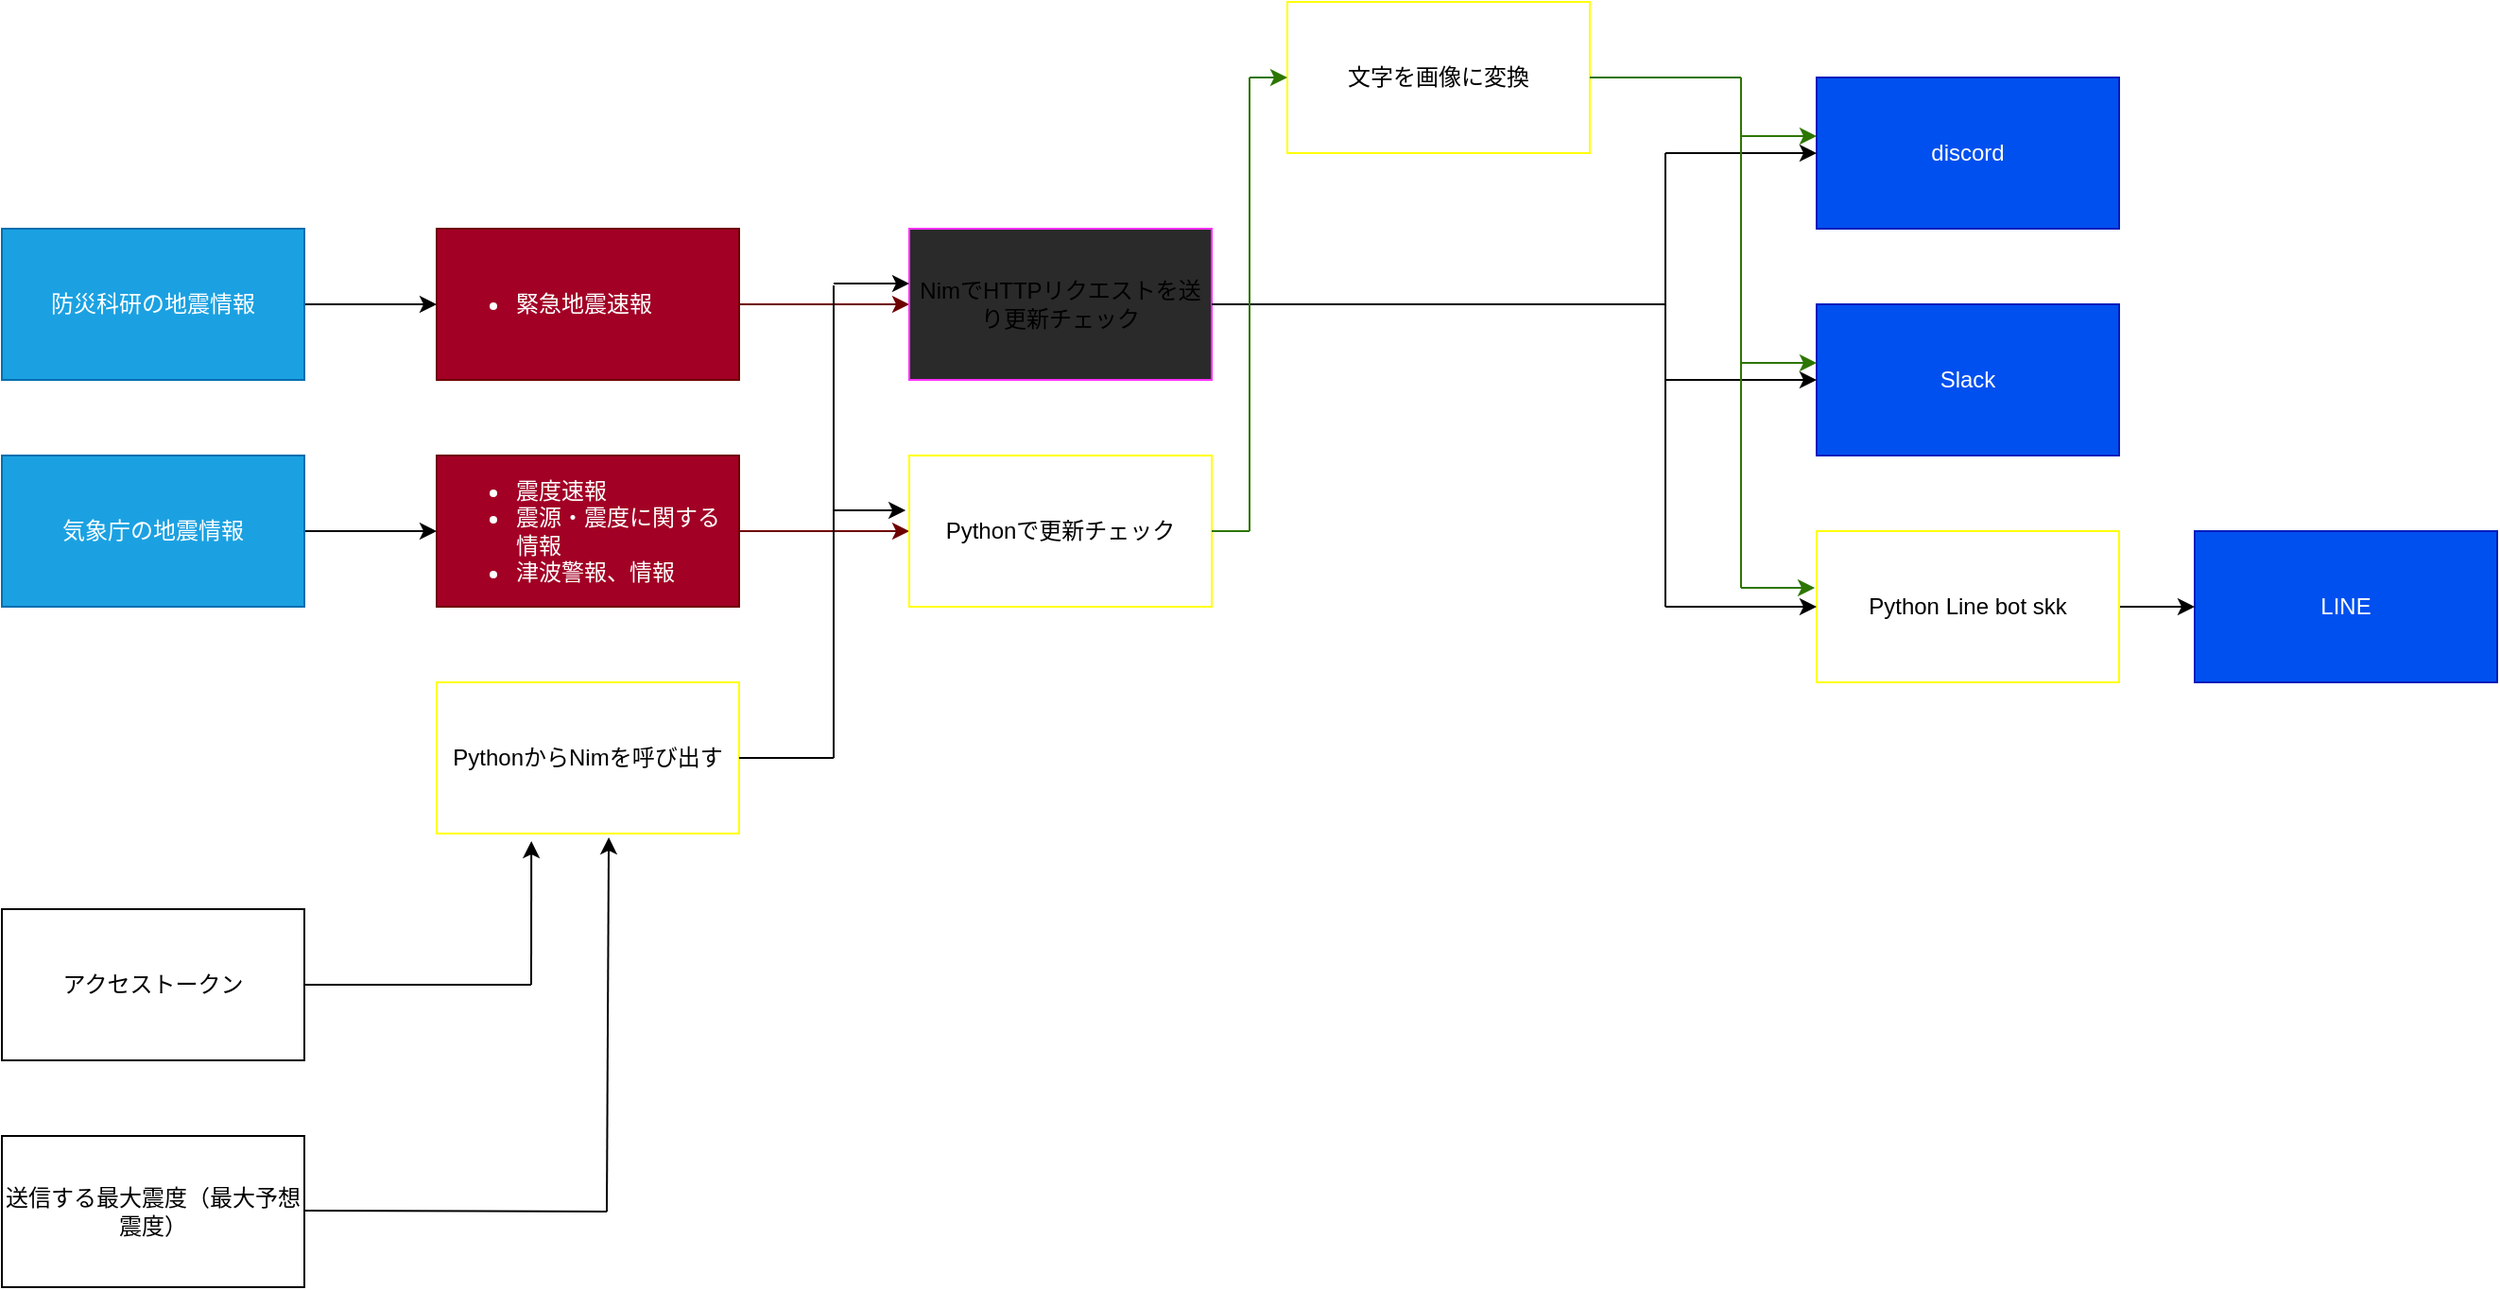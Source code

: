 <mxfile version="13.1.3">
    <diagram id="6hGFLwfOUW9BJ-s0fimq" name="Page-1">
        <mxGraphModel dx="1283" dy="849" grid="1" gridSize="10" guides="1" tooltips="1" connect="1" arrows="1" fold="1" page="1" pageScale="1" pageWidth="1500" pageHeight="1169" math="0" shadow="0">
            <root>
                <mxCell id="0"/>
                <mxCell id="1" parent="0"/>
                <mxCell id="7" value="" style="edgeStyle=none;rounded=0;orthogonalLoop=1;jettySize=auto;html=1;" edge="1" parent="1" source="2" target="5">
                    <mxGeometry relative="1" as="geometry"/>
                </mxCell>
                <mxCell id="2" value="防災科研の地震情報" style="rounded=0;whiteSpace=wrap;html=1;fillColor=#1ba1e2;strokeColor=#006EAF;fontColor=#ffffff;" vertex="1" parent="1">
                    <mxGeometry x="40" y="160" width="160" height="80" as="geometry"/>
                </mxCell>
                <mxCell id="8" value="" style="edgeStyle=none;rounded=0;orthogonalLoop=1;jettySize=auto;html=1;" edge="1" parent="1" source="3" target="6">
                    <mxGeometry relative="1" as="geometry"/>
                </mxCell>
                <mxCell id="3" value="気象庁の地震情報" style="rounded=0;whiteSpace=wrap;html=1;fillColor=#1ba1e2;strokeColor=#006EAF;fontColor=#ffffff;" vertex="1" parent="1">
                    <mxGeometry x="40" y="280" width="160" height="80" as="geometry"/>
                </mxCell>
                <mxCell id="15" value="" style="edgeStyle=none;rounded=0;orthogonalLoop=1;jettySize=auto;html=1;entryX=0;entryY=0.5;entryDx=0;entryDy=0;exitX=1;exitY=0.5;exitDx=0;exitDy=0;fillColor=#a20025;strokeColor=#6F0000;" edge="1" parent="1" source="5" target="12">
                    <mxGeometry relative="1" as="geometry">
                        <mxPoint x="510" y="200" as="targetPoint"/>
                    </mxGeometry>
                </mxCell>
                <mxCell id="5" value="&lt;ul&gt;&lt;li&gt;緊急地震速報&lt;span style=&quot;color: rgba(0 , 0 , 0 , 0) ; font-family: monospace ; font-size: 0px&quot;&gt;%3CmxGraphModel%3E%3Croot%3E%3CmxCell%20id%3D%220%22%2F%3E%3CmxCell%20id%3D%221%22%20parent%3D%220%22%2F%3E%3CmxCell%20id%3D%222%22%20value%3D%22%22%20style%3D%22rounded%3D0%3BwhiteSpace%3Dwrap%3Bhtml%3D1%3B%22%20vertex%3D%221%22%20parent%3D%221%22%3E%3CmxGeometry%20x%3D%2240%22%20y%3D%2280%22%20width%3D%22160%22%20height%3D%2280%22%20as%3D%22geometry%22%2F%3E%3C%2FmxCell%3E%3C%2Froot%3E%3C%2FmxGraphModel%3E&lt;/span&gt;&lt;/li&gt;&lt;/ul&gt;" style="rounded=0;whiteSpace=wrap;html=1;align=left;fillColor=#a20025;strokeColor=#6F0000;fontColor=#ffffff;" vertex="1" parent="1">
                    <mxGeometry x="270" y="160" width="160" height="80" as="geometry"/>
                </mxCell>
                <mxCell id="20" value="" style="edgeStyle=none;rounded=0;orthogonalLoop=1;jettySize=auto;html=1;entryX=0;entryY=0.5;entryDx=0;entryDy=0;fillColor=#a20025;strokeColor=#6F0000;" edge="1" parent="1" source="6" target="16">
                    <mxGeometry relative="1" as="geometry">
                        <mxPoint x="510" y="320" as="targetPoint"/>
                    </mxGeometry>
                </mxCell>
                <mxCell id="6" value="&lt;ul&gt;&lt;li&gt;震度速報&lt;/li&gt;&lt;li&gt;震源・震度に関する情報&amp;nbsp;&lt;/li&gt;&lt;li&gt;津波警報、情報&lt;/li&gt;&lt;/ul&gt;" style="rounded=0;whiteSpace=wrap;html=1;align=left;fillColor=#a20025;strokeColor=#6F0000;fontColor=#ffffff;" vertex="1" parent="1">
                    <mxGeometry x="270" y="280" width="160" height="80" as="geometry"/>
                </mxCell>
                <mxCell id="12" value="NimでHTTPリクエストを送り更新チェック" style="rounded=0;whiteSpace=wrap;html=1;fillColor=#2A2A2A;strokeColor=#FF33FF;" vertex="1" parent="1">
                    <mxGeometry x="520" y="160" width="160" height="80" as="geometry"/>
                </mxCell>
                <mxCell id="16" value="Pythonで更新チェック" style="rounded=0;whiteSpace=wrap;html=1;strokeColor=#FFFF00;" vertex="1" parent="1">
                    <mxGeometry x="520" y="280" width="160" height="80" as="geometry"/>
                </mxCell>
                <mxCell id="21" value="PythonからNimを呼び出す" style="rounded=0;whiteSpace=wrap;html=1;strokeColor=#FFFF00;" vertex="1" parent="1">
                    <mxGeometry x="270" y="400" width="160" height="80" as="geometry"/>
                </mxCell>
                <mxCell id="28" value="" style="endArrow=none;html=1;entryX=1;entryY=0.5;entryDx=0;entryDy=0;" edge="1" parent="1" target="21">
                    <mxGeometry width="50" height="50" relative="1" as="geometry">
                        <mxPoint x="480" y="440" as="sourcePoint"/>
                        <mxPoint x="450" y="200" as="targetPoint"/>
                    </mxGeometry>
                </mxCell>
                <mxCell id="29" value="" style="endArrow=none;html=1;" edge="1" parent="1">
                    <mxGeometry width="50" height="50" relative="1" as="geometry">
                        <mxPoint x="480" y="440" as="sourcePoint"/>
                        <mxPoint x="480" y="190" as="targetPoint"/>
                    </mxGeometry>
                </mxCell>
                <mxCell id="30" value="" style="endArrow=classic;html=1;entryX=-0.012;entryY=0.363;entryDx=0;entryDy=0;entryPerimeter=0;" edge="1" parent="1" target="16">
                    <mxGeometry width="50" height="50" relative="1" as="geometry">
                        <mxPoint x="480" y="309" as="sourcePoint"/>
                        <mxPoint x="450" y="200" as="targetPoint"/>
                    </mxGeometry>
                </mxCell>
                <mxCell id="31" value="" style="endArrow=classic;html=1;entryX=0;entryY=0.363;entryDx=0;entryDy=0;entryPerimeter=0;" edge="1" parent="1" target="12">
                    <mxGeometry width="50" height="50" relative="1" as="geometry">
                        <mxPoint x="480" y="189" as="sourcePoint"/>
                        <mxPoint x="450" y="200" as="targetPoint"/>
                    </mxGeometry>
                </mxCell>
                <mxCell id="33" value="discord" style="rounded=0;whiteSpace=wrap;html=1;fillColor=#0050ef;strokeColor=#001DBC;fontColor=#ffffff;" vertex="1" parent="1">
                    <mxGeometry x="1000" y="80" width="160" height="80" as="geometry"/>
                </mxCell>
                <mxCell id="34" value="Slack" style="rounded=0;whiteSpace=wrap;html=1;fillColor=#0050ef;strokeColor=#001DBC;fontColor=#ffffff;" vertex="1" parent="1">
                    <mxGeometry x="1000" y="200" width="160" height="80" as="geometry"/>
                </mxCell>
                <mxCell id="35" value="LINE&lt;span style=&quot;color: rgba(0 , 0 , 0 , 0) ; font-family: monospace ; font-size: 0px&quot;&gt;%3CmxGraphModel%3E%3Croot%3E%3CmxCell%20id%3D%220%22%2F%3E%3CmxCell%20id%3D%221%22%20parent%3D%220%22%2F%3E%3CmxCell%20id%3D%222%22%20value%3D%22%22%20style%3D%22rounded%3D0%3BwhiteSpace%3Dwrap%3Bhtml%3D1%3B%22%20vertex%3D%221%22%20parent%3D%221%22%3E%3CmxGeometry%20x%3D%221000%22%20y%3D%2280%22%20width%3D%22160%22%20height%3D%2280%22%20as%3D%22geometry%22%2F%3E%3C%2FmxCell%3E%3C%2Froot%3E%3C%2FmxGraphModel%3E&lt;/span&gt;" style="rounded=0;whiteSpace=wrap;html=1;fillColor=#0050ef;strokeColor=#001DBC;fontColor=#ffffff;" vertex="1" parent="1">
                    <mxGeometry x="1200" y="320" width="160" height="80" as="geometry"/>
                </mxCell>
                <mxCell id="37" value="" style="edgeStyle=none;rounded=0;orthogonalLoop=1;jettySize=auto;html=1;" edge="1" parent="1" source="36" target="35">
                    <mxGeometry relative="1" as="geometry"/>
                </mxCell>
                <mxCell id="36" value="Python Line bot skk" style="rounded=0;whiteSpace=wrap;html=1;strokeColor=#FFFF00;" vertex="1" parent="1">
                    <mxGeometry x="1000" y="320" width="160" height="80" as="geometry"/>
                </mxCell>
                <mxCell id="38" value="" style="endArrow=none;html=1;exitX=1;exitY=0.5;exitDx=0;exitDy=0;" edge="1" parent="1" source="12">
                    <mxGeometry width="50" height="50" relative="1" as="geometry">
                        <mxPoint x="740" y="310" as="sourcePoint"/>
                        <mxPoint x="920" y="200" as="targetPoint"/>
                    </mxGeometry>
                </mxCell>
                <mxCell id="39" value="" style="endArrow=none;html=1;" edge="1" parent="1">
                    <mxGeometry width="50" height="50" relative="1" as="geometry">
                        <mxPoint x="920" y="360" as="sourcePoint"/>
                        <mxPoint x="920" y="120" as="targetPoint"/>
                    </mxGeometry>
                </mxCell>
                <mxCell id="40" value="" style="endArrow=classic;html=1;entryX=0;entryY=0.5;entryDx=0;entryDy=0;" edge="1" parent="1" target="33">
                    <mxGeometry width="50" height="50" relative="1" as="geometry">
                        <mxPoint x="920" y="120" as="sourcePoint"/>
                        <mxPoint x="790" y="260" as="targetPoint"/>
                    </mxGeometry>
                </mxCell>
                <mxCell id="41" value="" style="endArrow=classic;html=1;" edge="1" parent="1" target="34">
                    <mxGeometry width="50" height="50" relative="1" as="geometry">
                        <mxPoint x="920" y="240" as="sourcePoint"/>
                        <mxPoint x="790" y="260" as="targetPoint"/>
                    </mxGeometry>
                </mxCell>
                <mxCell id="43" value="" style="endArrow=classic;html=1;entryX=0;entryY=0.5;entryDx=0;entryDy=0;" edge="1" parent="1" target="36">
                    <mxGeometry width="50" height="50" relative="1" as="geometry">
                        <mxPoint x="920" y="360" as="sourcePoint"/>
                        <mxPoint x="710" y="260" as="targetPoint"/>
                    </mxGeometry>
                </mxCell>
                <mxCell id="44" value="文字を画像に変換" style="rounded=0;whiteSpace=wrap;html=1;strokeColor=#FFFF00;" vertex="1" parent="1">
                    <mxGeometry x="720" y="40" width="160" height="80" as="geometry"/>
                </mxCell>
                <mxCell id="45" value="" style="endArrow=none;html=1;fillColor=#60a917;strokeColor=#2D7600;" edge="1" parent="1">
                    <mxGeometry width="50" height="50" relative="1" as="geometry">
                        <mxPoint x="700" y="320" as="sourcePoint"/>
                        <mxPoint x="700" y="80" as="targetPoint"/>
                    </mxGeometry>
                </mxCell>
                <mxCell id="46" value="" style="endArrow=none;html=1;exitX=1;exitY=0.5;exitDx=0;exitDy=0;fillColor=#60a917;strokeColor=#2D7600;" edge="1" parent="1" source="16">
                    <mxGeometry width="50" height="50" relative="1" as="geometry">
                        <mxPoint x="710" y="310" as="sourcePoint"/>
                        <mxPoint x="700" y="320" as="targetPoint"/>
                    </mxGeometry>
                </mxCell>
                <mxCell id="47" value="" style="endArrow=classic;html=1;entryX=0;entryY=0.5;entryDx=0;entryDy=0;fillColor=#60a917;strokeColor=#2D7600;" edge="1" parent="1" target="44">
                    <mxGeometry width="50" height="50" relative="1" as="geometry">
                        <mxPoint x="700" y="80" as="sourcePoint"/>
                        <mxPoint x="760" y="260" as="targetPoint"/>
                    </mxGeometry>
                </mxCell>
                <mxCell id="48" value="" style="endArrow=none;html=1;entryX=1;entryY=0.5;entryDx=0;entryDy=0;fillColor=#60a917;strokeColor=#2D7600;" edge="1" parent="1" target="44">
                    <mxGeometry width="50" height="50" relative="1" as="geometry">
                        <mxPoint x="960" y="80" as="sourcePoint"/>
                        <mxPoint x="760" y="260" as="targetPoint"/>
                    </mxGeometry>
                </mxCell>
                <mxCell id="49" value="" style="endArrow=none;html=1;fillColor=#60a917;strokeColor=#2D7600;" edge="1" parent="1">
                    <mxGeometry width="50" height="50" relative="1" as="geometry">
                        <mxPoint x="960" y="350" as="sourcePoint"/>
                        <mxPoint x="960" y="80" as="targetPoint"/>
                    </mxGeometry>
                </mxCell>
                <mxCell id="50" value="" style="endArrow=classic;html=1;entryX=0;entryY=0.388;entryDx=0;entryDy=0;entryPerimeter=0;fillColor=#60a917;strokeColor=#2D7600;" edge="1" parent="1" target="33">
                    <mxGeometry width="50" height="50" relative="1" as="geometry">
                        <mxPoint x="960" y="111" as="sourcePoint"/>
                        <mxPoint x="990" y="260" as="targetPoint"/>
                    </mxGeometry>
                </mxCell>
                <mxCell id="51" value="" style="endArrow=classic;html=1;entryX=0;entryY=0.388;entryDx=0;entryDy=0;entryPerimeter=0;fillColor=#60a917;strokeColor=#2D7600;" edge="1" parent="1" target="34">
                    <mxGeometry width="50" height="50" relative="1" as="geometry">
                        <mxPoint x="960" y="231" as="sourcePoint"/>
                        <mxPoint x="990" y="260" as="targetPoint"/>
                    </mxGeometry>
                </mxCell>
                <mxCell id="52" value="" style="endArrow=classic;html=1;entryX=-0.006;entryY=0.375;entryDx=0;entryDy=0;entryPerimeter=0;fillColor=#60a917;strokeColor=#2D7600;" edge="1" parent="1" target="36">
                    <mxGeometry width="50" height="50" relative="1" as="geometry">
                        <mxPoint x="960" y="350" as="sourcePoint"/>
                        <mxPoint x="990" y="260" as="targetPoint"/>
                    </mxGeometry>
                </mxCell>
                <mxCell id="53" value="アクセストークン" style="rounded=0;whiteSpace=wrap;html=1;" vertex="1" parent="1">
                    <mxGeometry x="40" y="520" width="160" height="80" as="geometry"/>
                </mxCell>
                <mxCell id="54" value="送信する最大震度（最大予想震度）" style="rounded=0;whiteSpace=wrap;html=1;" vertex="1" parent="1">
                    <mxGeometry x="40" y="640" width="160" height="80" as="geometry"/>
                </mxCell>
                <mxCell id="55" value="" style="endArrow=none;html=1;exitX=1;exitY=0.5;exitDx=0;exitDy=0;" edge="1" parent="1" source="53">
                    <mxGeometry width="50" height="50" relative="1" as="geometry">
                        <mxPoint x="350" y="590" as="sourcePoint"/>
                        <mxPoint x="320" y="560" as="targetPoint"/>
                    </mxGeometry>
                </mxCell>
                <mxCell id="56" value="" style="endArrow=none;html=1;exitX=1;exitY=0.5;exitDx=0;exitDy=0;" edge="1" parent="1">
                    <mxGeometry width="50" height="50" relative="1" as="geometry">
                        <mxPoint x="200" y="679.5" as="sourcePoint"/>
                        <mxPoint x="360" y="680" as="targetPoint"/>
                    </mxGeometry>
                </mxCell>
                <mxCell id="57" value="" style="endArrow=classic;html=1;entryX=0.313;entryY=1.05;entryDx=0;entryDy=0;entryPerimeter=0;" edge="1" parent="1" target="21">
                    <mxGeometry width="50" height="50" relative="1" as="geometry">
                        <mxPoint x="320" y="560" as="sourcePoint"/>
                        <mxPoint x="400" y="540" as="targetPoint"/>
                    </mxGeometry>
                </mxCell>
                <mxCell id="58" value="" style="endArrow=classic;html=1;entryX=0.569;entryY=1.025;entryDx=0;entryDy=0;entryPerimeter=0;" edge="1" parent="1" target="21">
                    <mxGeometry width="50" height="50" relative="1" as="geometry">
                        <mxPoint x="360" y="680" as="sourcePoint"/>
                        <mxPoint x="400" y="540" as="targetPoint"/>
                    </mxGeometry>
                </mxCell>
            </root>
        </mxGraphModel>
    </diagram>
</mxfile>
